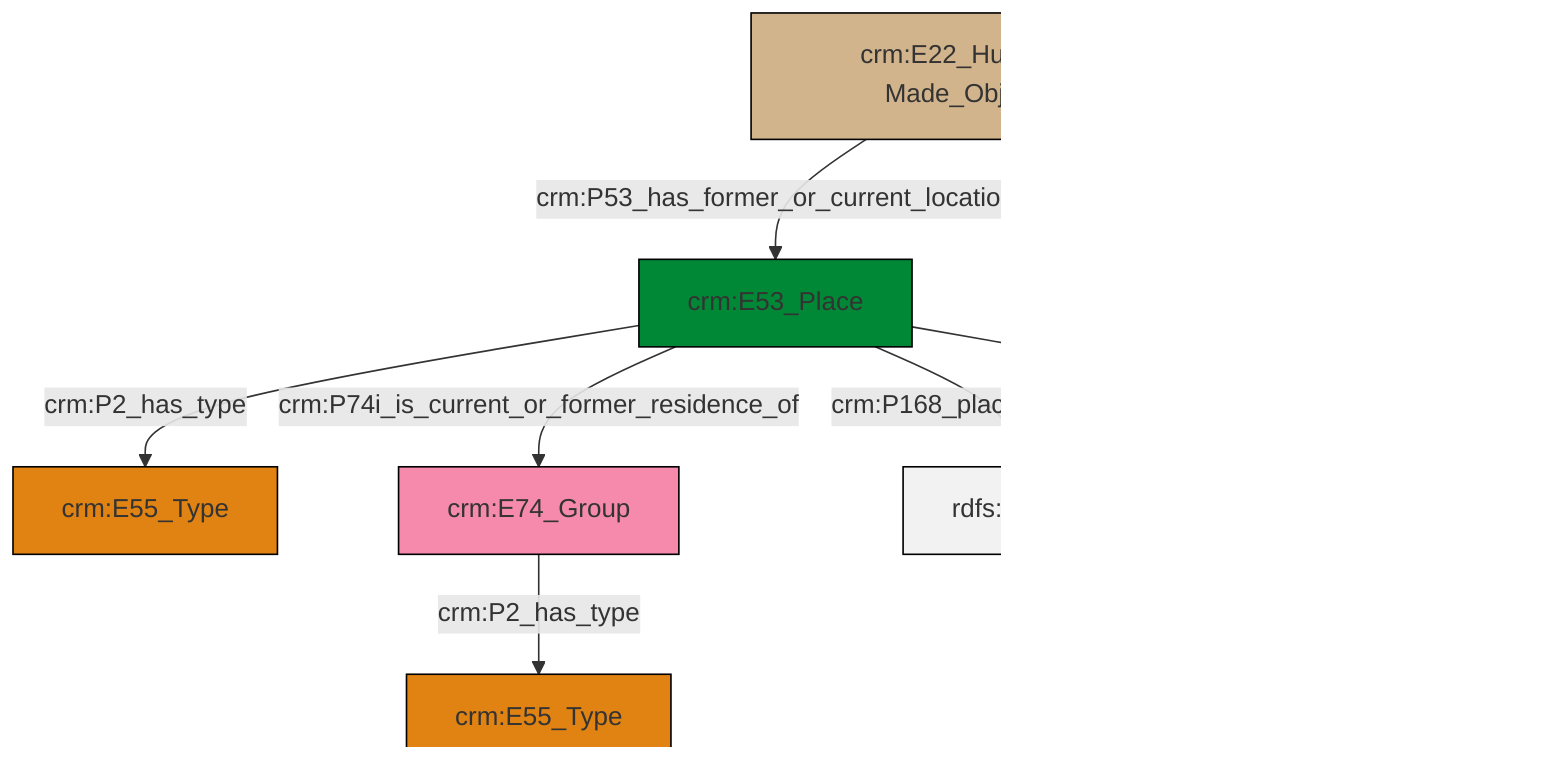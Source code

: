 graph TD
classDef Literal fill:#f2f2f2,stroke:#000000;
classDef CRM_Entity fill:#FFFFFF,stroke:#000000;
classDef Temporal_Entity fill:#00C9E6, stroke:#000000;
classDef Type fill:#E18312, stroke:#000000;
classDef Time-Span fill:#2C9C91, stroke:#000000;
classDef Appellation fill:#FFEB7F, stroke:#000000;
classDef Place fill:#008836, stroke:#000000;
classDef Persistent_Item fill:#B266B2, stroke:#000000;
classDef Conceptual_Object fill:#FFD700, stroke:#000000;
classDef Physical_Thing fill:#D2B48C, stroke:#000000;
classDef Actor fill:#f58aad, stroke:#000000;
classDef PC_Classes fill:#4ce600, stroke:#000000;
classDef Multi fill:#cccccc,stroke:#000000;

6["crm:E22_Human-Made_Object"]:::Physical_Thing -->|crm:P53_has_former_or_current_location| 7["crm:E53_Place"]:::Place
7["crm:E53_Place"]:::Place -->|crm:P168_place_is_defined_by| 10[rdfs:Literal]:::Literal
2["crm:E74_Group"]:::Actor -->|crm:P2_has_type| 11["crm:E55_Type"]:::Type
7["crm:E53_Place"]:::Place -->|crm:P2_has_type| 0["crm:E55_Type"]:::Type
7["crm:E53_Place"]:::Place -->|crm:P74i_is_current_or_former_residence_of| 2["crm:E74_Group"]:::Actor
7["crm:E53_Place"]:::Place -->|crm:P1_is_identified_by| 14["crm:E41_Appellation"]:::Appellation
6["crm:E22_Human-Made_Object"]:::Physical_Thing -->|crm:P2_has_type| 17["crm:E55_type"]:::Default
14["crm:E41_Appellation"]:::Appellation -->|crm:P2_has_type| 4["crm:E55_Type"]:::Type